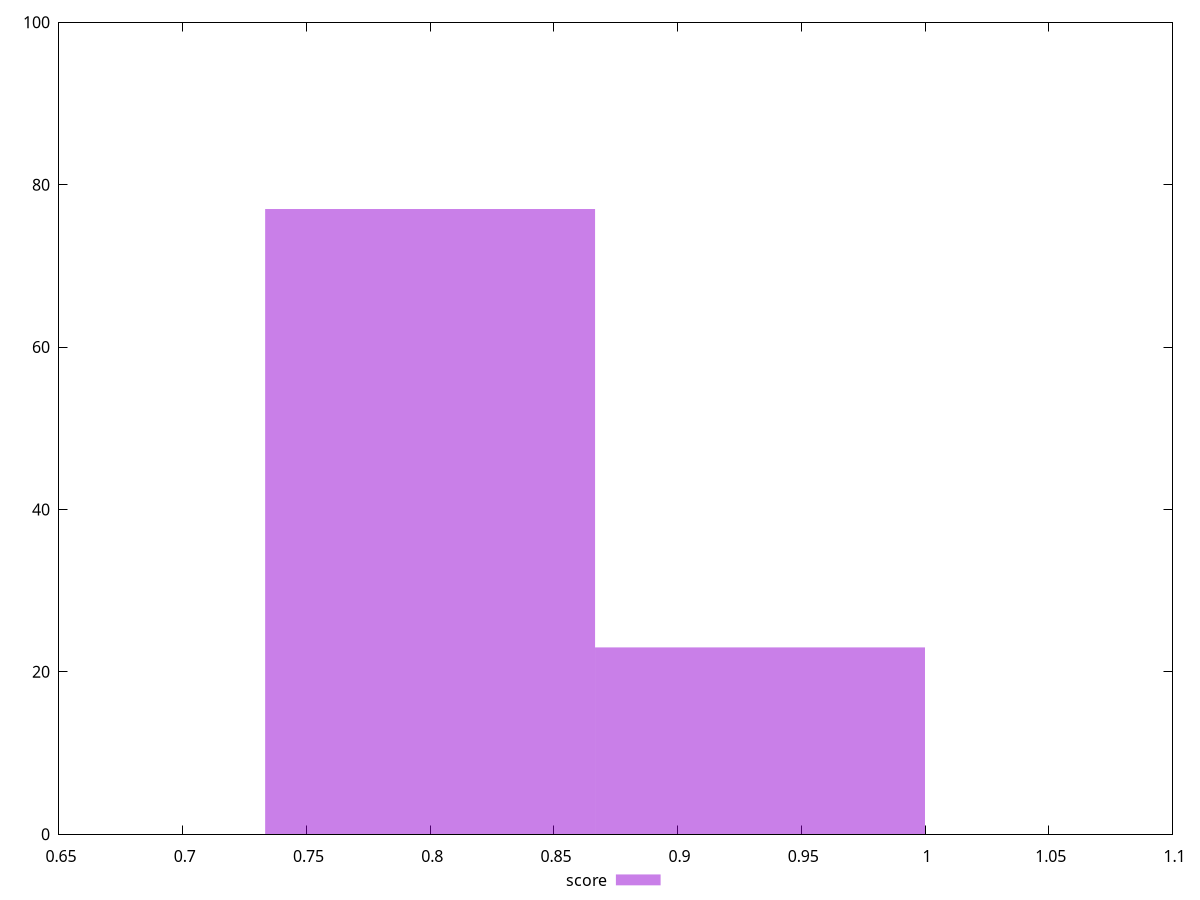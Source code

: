 reset
set terminal svg size 640, 490 enhanced background rgb 'white'
set output "report_00007_2020-12-11T15:55:29.892Z/uses-http2/samples/pages+cached+noexternal+noimg/score/histogram.svg"

$score <<EOF
0.7999775757080375 77
0.933307171659377 23
EOF

set key outside below
set boxwidth 0.13332959595133959
set yrange [0:100]
set style fill transparent solid 0.5 noborder

plot \
  $score title "score" with boxes, \


reset